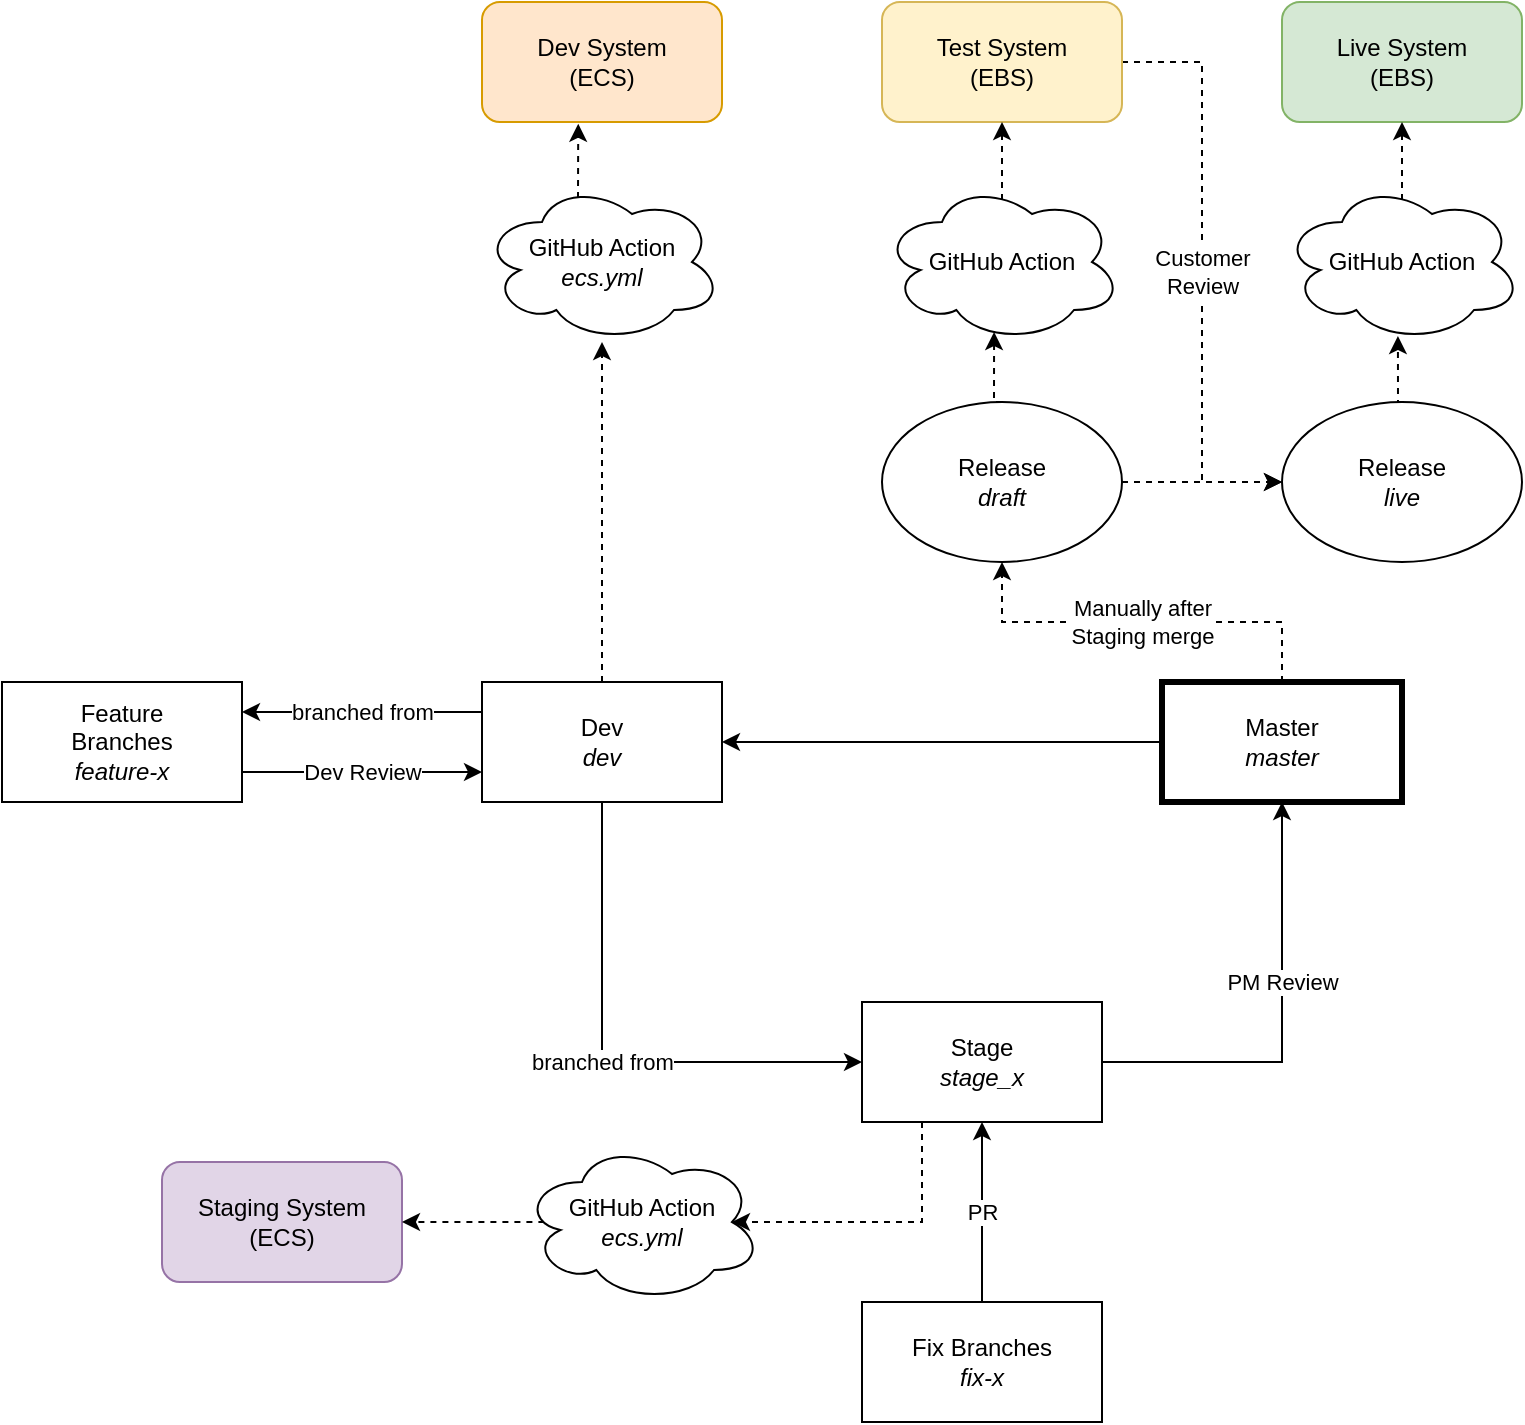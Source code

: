 <mxfile version="15.9.4" type="device"><diagram id="TsaDWLucPANXQnJdWtKt" name="Page-1"><mxGraphModel dx="2006" dy="1938" grid="1" gridSize="10" guides="1" tooltips="1" connect="1" arrows="1" fold="1" page="1" pageScale="1" pageWidth="827" pageHeight="1169" background="none" math="0" shadow="0"><root><mxCell id="0"/><mxCell id="1" parent="0"/><mxCell id="jm6iYWad1IHPymSARBCz-5" value="branched from" style="edgeStyle=orthogonalEdgeStyle;rounded=0;orthogonalLoop=1;jettySize=auto;html=1;exitX=0.5;exitY=1;exitDx=0;exitDy=0;entryX=0;entryY=0.5;entryDx=0;entryDy=0;" parent="1" source="jm6iYWad1IHPymSARBCz-1" target="jm6iYWad1IHPymSARBCz-2" edge="1"><mxGeometry relative="1" as="geometry"/></mxCell><mxCell id="jm6iYWad1IHPymSARBCz-47" value="branched from" style="edgeStyle=orthogonalEdgeStyle;rounded=0;orthogonalLoop=1;jettySize=auto;html=1;exitX=0;exitY=0.25;exitDx=0;exitDy=0;entryX=1;entryY=0.25;entryDx=0;entryDy=0;" parent="1" source="jm6iYWad1IHPymSARBCz-1" target="jm6iYWad1IHPymSARBCz-7" edge="1"><mxGeometry relative="1" as="geometry"/></mxCell><mxCell id="jm6iYWad1IHPymSARBCz-52" style="edgeStyle=orthogonalEdgeStyle;rounded=0;orthogonalLoop=1;jettySize=auto;html=1;exitX=0.5;exitY=0;exitDx=0;exitDy=0;dashed=1;" parent="1" source="jm6iYWad1IHPymSARBCz-1" target="jm6iYWad1IHPymSARBCz-50" edge="1"><mxGeometry relative="1" as="geometry"/></mxCell><mxCell id="jm6iYWad1IHPymSARBCz-1" value="Dev&lt;br&gt;&lt;i&gt;dev&lt;/i&gt;" style="rounded=0;whiteSpace=wrap;html=1;" parent="1" vertex="1"><mxGeometry x="120" y="240" width="120" height="60" as="geometry"/></mxCell><mxCell id="jm6iYWad1IHPymSARBCz-6" value="PM Review" style="edgeStyle=orthogonalEdgeStyle;rounded=0;orthogonalLoop=1;jettySize=auto;html=1;exitX=1;exitY=0.5;exitDx=0;exitDy=0;" parent="1" source="jm6iYWad1IHPymSARBCz-2" target="jm6iYWad1IHPymSARBCz-3" edge="1"><mxGeometry x="0.182" relative="1" as="geometry"><mxPoint as="offset"/></mxGeometry></mxCell><mxCell id="jm6iYWad1IHPymSARBCz-43" style="edgeStyle=orthogonalEdgeStyle;rounded=0;orthogonalLoop=1;jettySize=auto;html=1;exitX=0.25;exitY=1;exitDx=0;exitDy=0;entryX=0.875;entryY=0.5;entryDx=0;entryDy=0;entryPerimeter=0;dashed=1;" parent="1" source="jm6iYWad1IHPymSARBCz-2" target="jm6iYWad1IHPymSARBCz-42" edge="1"><mxGeometry relative="1" as="geometry"><Array as="points"><mxPoint x="340" y="510"/></Array></mxGeometry></mxCell><mxCell id="jm6iYWad1IHPymSARBCz-2" value="Stage&lt;br&gt;&lt;i&gt;stage_x&lt;/i&gt;" style="rounded=0;whiteSpace=wrap;html=1;" parent="1" vertex="1"><mxGeometry x="310" y="400" width="120" height="60" as="geometry"/></mxCell><mxCell id="jm6iYWad1IHPymSARBCz-21" style="edgeStyle=orthogonalEdgeStyle;rounded=0;orthogonalLoop=1;jettySize=auto;html=1;exitX=0;exitY=0.5;exitDx=0;exitDy=0;entryX=1;entryY=0.5;entryDx=0;entryDy=0;" parent="1" source="jm6iYWad1IHPymSARBCz-3" target="jm6iYWad1IHPymSARBCz-1" edge="1"><mxGeometry relative="1" as="geometry"/></mxCell><mxCell id="jm6iYWad1IHPymSARBCz-25" value="Manually after&lt;br&gt;Staging merge" style="edgeStyle=orthogonalEdgeStyle;rounded=0;orthogonalLoop=1;jettySize=auto;html=1;exitX=0.5;exitY=0;exitDx=0;exitDy=0;entryX=0.5;entryY=1;entryDx=0;entryDy=0;dashed=1;" parent="1" source="jm6iYWad1IHPymSARBCz-3" target="jm6iYWad1IHPymSARBCz-17" edge="1"><mxGeometry relative="1" as="geometry"/></mxCell><mxCell id="jm6iYWad1IHPymSARBCz-3" value="Master&lt;br&gt;&lt;i&gt;master&lt;/i&gt;" style="rounded=0;whiteSpace=wrap;html=1;gradientColor=none;strokeWidth=3;" parent="1" vertex="1"><mxGeometry x="460" y="240" width="120" height="60" as="geometry"/></mxCell><mxCell id="jm6iYWad1IHPymSARBCz-48" value="Dev Review" style="edgeStyle=orthogonalEdgeStyle;rounded=0;orthogonalLoop=1;jettySize=auto;html=1;exitX=1;exitY=0.75;exitDx=0;exitDy=0;entryX=0;entryY=0.75;entryDx=0;entryDy=0;" parent="1" source="jm6iYWad1IHPymSARBCz-7" target="jm6iYWad1IHPymSARBCz-1" edge="1"><mxGeometry relative="1" as="geometry"/></mxCell><mxCell id="jm6iYWad1IHPymSARBCz-7" value="Feature&lt;br&gt;Branches&lt;br&gt;&lt;i&gt;feature-x&lt;/i&gt;" style="rounded=0;whiteSpace=wrap;html=1;strokeWidth=1;gradientColor=none;" parent="1" vertex="1"><mxGeometry x="-120" y="240" width="120" height="60" as="geometry"/></mxCell><mxCell id="jm6iYWad1IHPymSARBCz-10" value="PR" style="edgeStyle=orthogonalEdgeStyle;rounded=0;orthogonalLoop=1;jettySize=auto;html=1;exitX=0.5;exitY=0;exitDx=0;exitDy=0;entryX=0.5;entryY=1;entryDx=0;entryDy=0;" parent="1" source="jm6iYWad1IHPymSARBCz-9" target="jm6iYWad1IHPymSARBCz-2" edge="1"><mxGeometry relative="1" as="geometry"/></mxCell><mxCell id="jm6iYWad1IHPymSARBCz-9" value="Fix Branches&lt;br&gt;&lt;i&gt;fix-x&lt;/i&gt;" style="rounded=0;whiteSpace=wrap;html=1;strokeWidth=1;gradientColor=none;" parent="1" vertex="1"><mxGeometry x="310" y="550" width="120" height="60" as="geometry"/></mxCell><mxCell id="jm6iYWad1IHPymSARBCz-12" value="Live System&lt;br&gt;(EBS)" style="rounded=1;whiteSpace=wrap;html=1;strokeWidth=1;fillColor=#d5e8d4;strokeColor=#82b366;" parent="1" vertex="1"><mxGeometry x="520" y="-100" width="120" height="60" as="geometry"/></mxCell><mxCell id="jm6iYWad1IHPymSARBCz-30" value="Customer&lt;br&gt;Review" style="edgeStyle=orthogonalEdgeStyle;rounded=0;orthogonalLoop=1;jettySize=auto;html=1;exitX=1;exitY=0.5;exitDx=0;exitDy=0;entryX=0;entryY=0.5;entryDx=0;entryDy=0;dashed=1;" parent="1" source="jm6iYWad1IHPymSARBCz-13" target="jm6iYWad1IHPymSARBCz-27" edge="1"><mxGeometry relative="1" as="geometry"/></mxCell><mxCell id="jm6iYWad1IHPymSARBCz-13" value="Test System&lt;br&gt;(EBS)" style="rounded=1;whiteSpace=wrap;html=1;strokeWidth=1;fillColor=#fff2cc;strokeColor=#d6b656;" parent="1" vertex="1"><mxGeometry x="320" y="-100" width="120" height="60" as="geometry"/></mxCell><mxCell id="jm6iYWad1IHPymSARBCz-28" style="edgeStyle=orthogonalEdgeStyle;rounded=0;orthogonalLoop=1;jettySize=auto;html=1;exitX=1;exitY=0.5;exitDx=0;exitDy=0;dashed=1;" parent="1" source="jm6iYWad1IHPymSARBCz-17" target="jm6iYWad1IHPymSARBCz-27" edge="1"><mxGeometry relative="1" as="geometry"/></mxCell><mxCell id="jm6iYWad1IHPymSARBCz-34" style="edgeStyle=orthogonalEdgeStyle;rounded=0;orthogonalLoop=1;jettySize=auto;html=1;exitX=0.5;exitY=0;exitDx=0;exitDy=0;entryX=0.467;entryY=0.938;entryDx=0;entryDy=0;entryPerimeter=0;dashed=1;" parent="1" source="jm6iYWad1IHPymSARBCz-17" target="jm6iYWad1IHPymSARBCz-32" edge="1"><mxGeometry relative="1" as="geometry"/></mxCell><mxCell id="jm6iYWad1IHPymSARBCz-17" value="Release&lt;br&gt;&lt;i&gt;draft&lt;/i&gt;" style="ellipse;whiteSpace=wrap;html=1;labelBackgroundColor=none;strokeWidth=1;gradientColor=none;" parent="1" vertex="1"><mxGeometry x="320" y="100" width="120" height="80" as="geometry"/></mxCell><mxCell id="jm6iYWad1IHPymSARBCz-38" style="edgeStyle=orthogonalEdgeStyle;rounded=0;orthogonalLoop=1;jettySize=auto;html=1;exitX=0.5;exitY=0;exitDx=0;exitDy=0;entryX=0.483;entryY=0.963;entryDx=0;entryDy=0;entryPerimeter=0;dashed=1;" parent="1" source="jm6iYWad1IHPymSARBCz-27" target="jm6iYWad1IHPymSARBCz-33" edge="1"><mxGeometry relative="1" as="geometry"/></mxCell><mxCell id="jm6iYWad1IHPymSARBCz-27" value="Release&lt;br&gt;&lt;i&gt;live&lt;br&gt;&lt;/i&gt;" style="ellipse;whiteSpace=wrap;html=1;labelBackgroundColor=none;strokeWidth=1;gradientColor=none;" parent="1" vertex="1"><mxGeometry x="520" y="100" width="120" height="80" as="geometry"/></mxCell><mxCell id="jm6iYWad1IHPymSARBCz-36" style="edgeStyle=orthogonalEdgeStyle;rounded=0;orthogonalLoop=1;jettySize=auto;html=1;exitX=0.625;exitY=0.2;exitDx=0;exitDy=0;exitPerimeter=0;dashed=1;" parent="1" source="jm6iYWad1IHPymSARBCz-32" target="jm6iYWad1IHPymSARBCz-13" edge="1"><mxGeometry relative="1" as="geometry"><Array as="points"><mxPoint x="380" y="16"/></Array></mxGeometry></mxCell><mxCell id="jm6iYWad1IHPymSARBCz-32" value="GitHub Action" style="ellipse;shape=cloud;whiteSpace=wrap;html=1;labelBackgroundColor=none;strokeWidth=1;gradientColor=none;" parent="1" vertex="1"><mxGeometry x="320" y="-10" width="120" height="80" as="geometry"/></mxCell><mxCell id="jm6iYWad1IHPymSARBCz-37" style="edgeStyle=orthogonalEdgeStyle;rounded=0;orthogonalLoop=1;jettySize=auto;html=1;exitX=0.625;exitY=0.2;exitDx=0;exitDy=0;exitPerimeter=0;dashed=1;" parent="1" source="jm6iYWad1IHPymSARBCz-33" target="jm6iYWad1IHPymSARBCz-12" edge="1"><mxGeometry relative="1" as="geometry"><Array as="points"><mxPoint x="580" y="16"/></Array></mxGeometry></mxCell><mxCell id="jm6iYWad1IHPymSARBCz-33" value="GitHub Action" style="ellipse;shape=cloud;whiteSpace=wrap;html=1;labelBackgroundColor=none;strokeWidth=1;gradientColor=none;" parent="1" vertex="1"><mxGeometry x="520" y="-10" width="120" height="80" as="geometry"/></mxCell><mxCell id="jm6iYWad1IHPymSARBCz-41" value="Staging System&lt;br&gt;(ECS)" style="rounded=1;whiteSpace=wrap;html=1;strokeWidth=1;fillColor=#e1d5e7;strokeColor=#9673a6;" parent="1" vertex="1"><mxGeometry x="-40" y="480" width="120" height="60" as="geometry"/></mxCell><mxCell id="jm6iYWad1IHPymSARBCz-44" style="edgeStyle=orthogonalEdgeStyle;rounded=0;orthogonalLoop=1;jettySize=auto;html=1;exitX=0.16;exitY=0.55;exitDx=0;exitDy=0;exitPerimeter=0;dashed=1;" parent="1" source="jm6iYWad1IHPymSARBCz-42" target="jm6iYWad1IHPymSARBCz-41" edge="1"><mxGeometry relative="1" as="geometry"><Array as="points"><mxPoint x="159" y="510"/></Array></mxGeometry></mxCell><mxCell id="jm6iYWad1IHPymSARBCz-42" value="GitHub Action&lt;br&gt;&lt;i&gt;ecs.yml&lt;/i&gt;" style="ellipse;shape=cloud;whiteSpace=wrap;html=1;labelBackgroundColor=none;strokeWidth=1;gradientColor=none;" parent="1" vertex="1"><mxGeometry x="140" y="470" width="120" height="80" as="geometry"/></mxCell><mxCell id="jm6iYWad1IHPymSARBCz-49" value="Dev System&lt;br&gt;(ECS)" style="rounded=1;whiteSpace=wrap;html=1;strokeWidth=1;fillColor=#ffe6cc;strokeColor=#d79b00;" parent="1" vertex="1"><mxGeometry x="120" y="-100" width="120" height="60" as="geometry"/></mxCell><mxCell id="jm6iYWad1IHPymSARBCz-53" style="edgeStyle=orthogonalEdgeStyle;rounded=0;orthogonalLoop=1;jettySize=auto;html=1;exitX=0.4;exitY=0.1;exitDx=0;exitDy=0;exitPerimeter=0;entryX=0.401;entryY=1.015;entryDx=0;entryDy=0;entryPerimeter=0;dashed=1;" parent="1" source="jm6iYWad1IHPymSARBCz-50" target="jm6iYWad1IHPymSARBCz-49" edge="1"><mxGeometry relative="1" as="geometry"/></mxCell><mxCell id="jm6iYWad1IHPymSARBCz-50" value="GitHub Action&lt;br&gt;&lt;i&gt;ecs.yml&lt;/i&gt;" style="ellipse;shape=cloud;whiteSpace=wrap;html=1;labelBackgroundColor=none;strokeWidth=1;gradientColor=none;" parent="1" vertex="1"><mxGeometry x="120" y="-10" width="120" height="80" as="geometry"/></mxCell></root></mxGraphModel></diagram></mxfile>